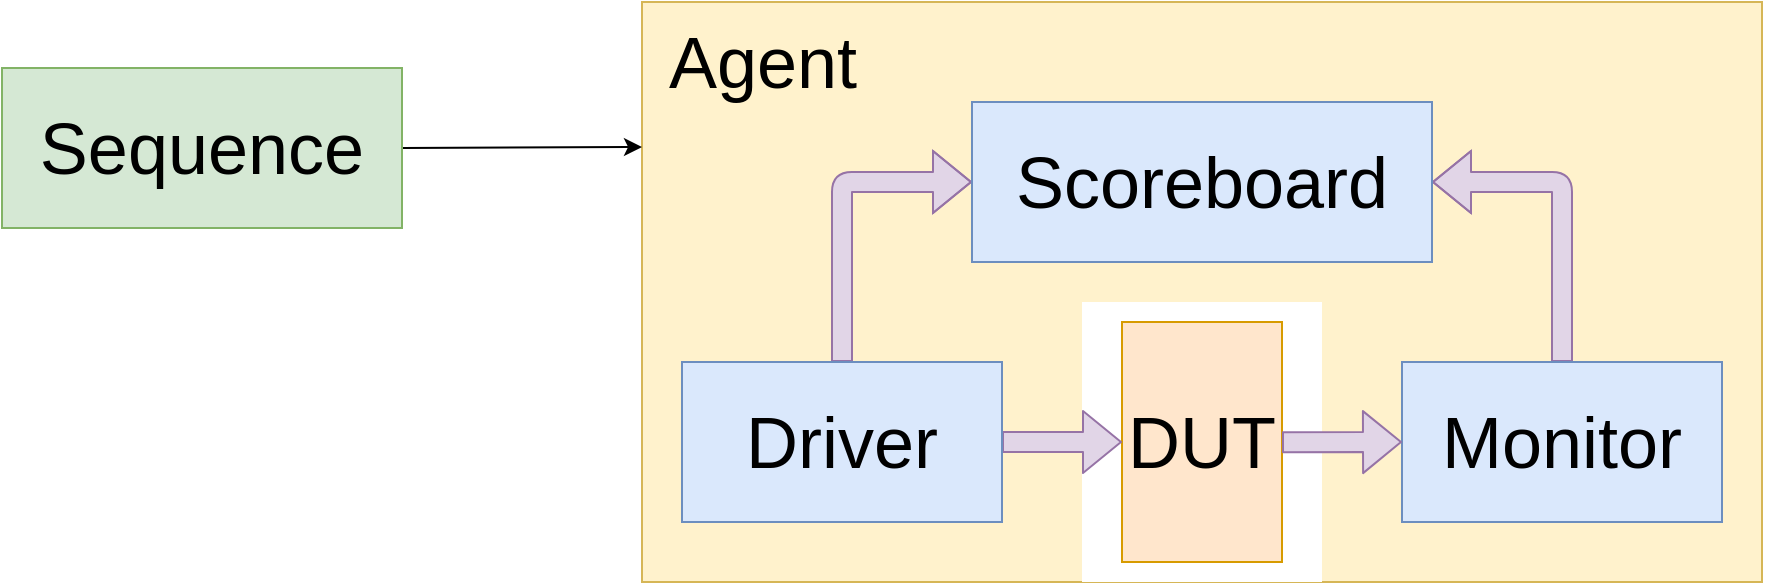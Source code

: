 <mxfile>
    <diagram id="Yu5Ywl4nCTJHfbnvSXhW" name="Page-1">
        <mxGraphModel dx="1549" dy="586" grid="1" gridSize="10" guides="1" tooltips="1" connect="1" arrows="1" fold="1" page="1" pageScale="1" pageWidth="850" pageHeight="1100" math="0" shadow="0">
            <root>
                <mxCell id="0"/>
                <mxCell id="1" parent="0"/>
                <mxCell id="3" value="" style="whiteSpace=wrap;html=1;fillColor=#fff2cc;strokeColor=#d6b656;" vertex="1" parent="1">
                    <mxGeometry x="120" y="120" width="560" height="290" as="geometry"/>
                </mxCell>
                <mxCell id="4" value="" style="whiteSpace=wrap;html=1;fillColor=default;gradientColor=none;strokeColor=none;" vertex="1" parent="1">
                    <mxGeometry x="340" y="270" width="120" height="140" as="geometry"/>
                </mxCell>
                <mxCell id="2" value="&lt;font style=&quot;font-size: 36px;&quot;&gt;DUT&lt;/font&gt;" style="whiteSpace=wrap;html=1;fillColor=#ffe6cc;strokeColor=#d79b00;" vertex="1" parent="1">
                    <mxGeometry x="360" y="280" width="80" height="120" as="geometry"/>
                </mxCell>
                <mxCell id="7" style="edgeStyle=none;html=1;exitX=1;exitY=0.5;exitDx=0;exitDy=0;entryX=0;entryY=0.5;entryDx=0;entryDy=0;shape=flexArrow;fillColor=#e1d5e7;strokeColor=#9673a6;" edge="1" parent="1" source="5" target="2">
                    <mxGeometry relative="1" as="geometry"/>
                </mxCell>
                <mxCell id="12" style="edgeStyle=none;html=1;exitX=0.5;exitY=0;exitDx=0;exitDy=0;entryX=0;entryY=0.5;entryDx=0;entryDy=0;shape=flexArrow;fillColor=#e1d5e7;strokeColor=#9673a6;" edge="1" parent="1" source="5" target="10">
                    <mxGeometry relative="1" as="geometry">
                        <Array as="points">
                            <mxPoint x="220" y="210"/>
                        </Array>
                    </mxGeometry>
                </mxCell>
                <mxCell id="5" value="&lt;font style=&quot;font-size: 36px;&quot;&gt;Driver&lt;/font&gt;" style="whiteSpace=wrap;html=1;fillColor=#dae8fc;strokeColor=#6c8ebf;" vertex="1" parent="1">
                    <mxGeometry x="140" y="300" width="160" height="80" as="geometry"/>
                </mxCell>
                <mxCell id="11" style="edgeStyle=none;html=1;exitX=0.5;exitY=0;exitDx=0;exitDy=0;entryX=1;entryY=0.5;entryDx=0;entryDy=0;shape=flexArrow;fillColor=#e1d5e7;strokeColor=#9673a6;" edge="1" parent="1" source="8" target="10">
                    <mxGeometry relative="1" as="geometry">
                        <Array as="points">
                            <mxPoint x="580" y="210"/>
                        </Array>
                    </mxGeometry>
                </mxCell>
                <mxCell id="8" value="&lt;font style=&quot;font-size: 36px;&quot;&gt;Monitor&lt;/font&gt;" style="whiteSpace=wrap;html=1;fillColor=#dae8fc;strokeColor=#6c8ebf;" vertex="1" parent="1">
                    <mxGeometry x="500" y="300" width="160" height="80" as="geometry"/>
                </mxCell>
                <mxCell id="9" style="edgeStyle=none;html=1;exitX=1;exitY=0.5;exitDx=0;exitDy=0;entryX=0;entryY=0.5;entryDx=0;entryDy=0;shape=flexArrow;fillColor=#e1d5e7;strokeColor=#9673a6;" edge="1" parent="1" target="8">
                    <mxGeometry relative="1" as="geometry">
                        <mxPoint x="440" y="340.17" as="sourcePoint"/>
                        <mxPoint x="500" y="339.83" as="targetPoint"/>
                    </mxGeometry>
                </mxCell>
                <mxCell id="10" value="&lt;font style=&quot;font-size: 36px;&quot;&gt;Scoreboard&lt;/font&gt;" style="whiteSpace=wrap;html=1;fillColor=#dae8fc;strokeColor=#6c8ebf;" vertex="1" parent="1">
                    <mxGeometry x="285" y="170" width="230" height="80" as="geometry"/>
                </mxCell>
                <mxCell id="14" style="edgeStyle=none;html=1;exitX=1;exitY=0.5;exitDx=0;exitDy=0;entryX=0;entryY=0.25;entryDx=0;entryDy=0;" edge="1" parent="1" source="13" target="3">
                    <mxGeometry relative="1" as="geometry"/>
                </mxCell>
                <mxCell id="13" value="&lt;font style=&quot;font-size: 36px;&quot;&gt;Sequence&lt;/font&gt;" style="whiteSpace=wrap;html=1;fillColor=#d5e8d4;strokeColor=#82b366;" vertex="1" parent="1">
                    <mxGeometry x="-200" y="153" width="200" height="80" as="geometry"/>
                </mxCell>
                <mxCell id="15" value="&lt;font style=&quot;font-size: 36px;&quot;&gt;Agent&lt;/font&gt;" style="text;html=1;align=center;verticalAlign=middle;resizable=0;points=[];autosize=1;strokeColor=none;fillColor=none;" vertex="1" parent="1">
                    <mxGeometry x="120" y="120" width="120" height="60" as="geometry"/>
                </mxCell>
            </root>
        </mxGraphModel>
    </diagram>
</mxfile>